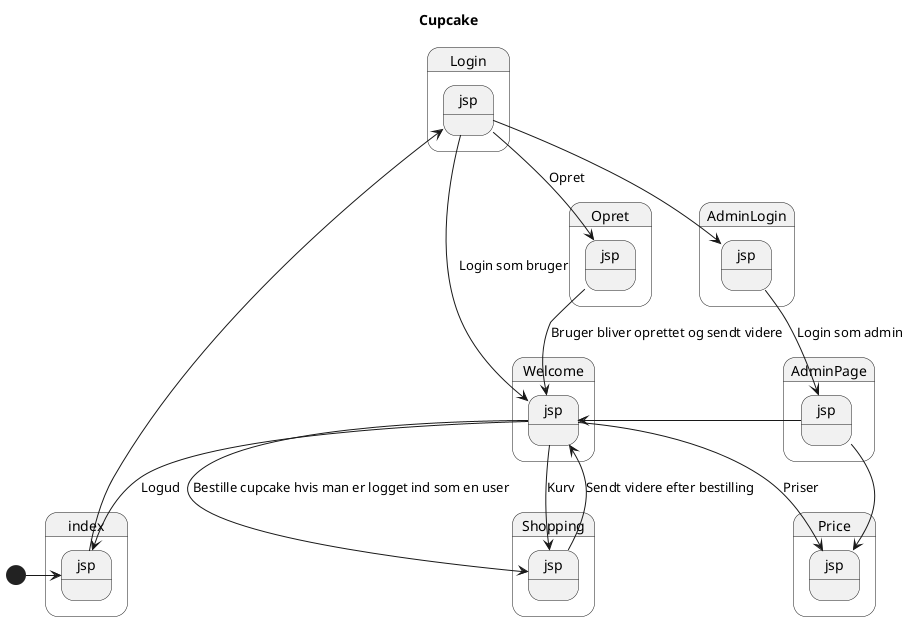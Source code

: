 @startuml
Title Cupcake

State Login.jsp
State AdminLogin.jsp
State Opret.jsp
State AdminPage.jsp

State index.jsp
State Welcome.jsp
State Shopping.jsp
State Price.jsp

[*] -> index.jsp
index.jsp --> Login.jsp
Login.jsp --> AdminLogin.jsp
Login.jsp --> Welcome.jsp : Login som bruger
AdminLogin.jsp --> AdminPage.jsp : Login som admin
AdminPage.jsp --> Welcome.jsp
AdminPage.jsp --> Price.jsp
Login.jsp --> Opret.jsp : Opret
Opret.jsp --> Welcome.jsp : Bruger bliver oprettet og sendt videre

Welcome.jsp --> Shopping.jsp : Bestille cupcake hvis man er logget ind som en user
Shopping.jsp --> Welcome.jsp : Sendt videre efter bestilling

Welcome.jsp --> Price.jsp : Priser
Welcome.jsp --> Shopping.jsp : Kurv
Welcome.jsp --> index.jsp : Logud

@enduml